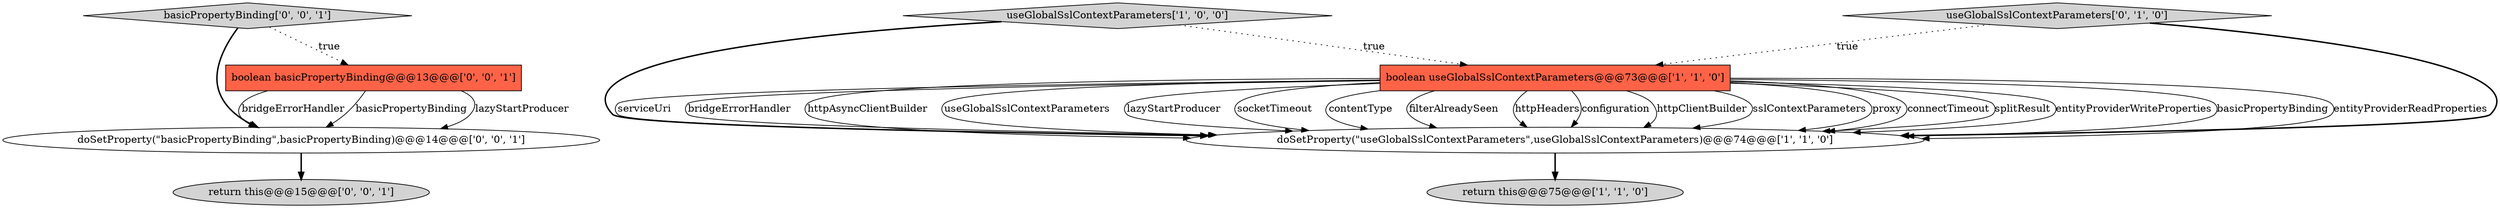 digraph {
6 [style = filled, label = "return this@@@15@@@['0', '0', '1']", fillcolor = lightgray, shape = ellipse image = "AAA0AAABBB3BBB"];
8 [style = filled, label = "doSetProperty(\"basicPropertyBinding\",basicPropertyBinding)@@@14@@@['0', '0', '1']", fillcolor = white, shape = ellipse image = "AAA0AAABBB3BBB"];
1 [style = filled, label = "useGlobalSslContextParameters['1', '0', '0']", fillcolor = lightgray, shape = diamond image = "AAA0AAABBB1BBB"];
4 [style = filled, label = "useGlobalSslContextParameters['0', '1', '0']", fillcolor = lightgray, shape = diamond image = "AAA0AAABBB2BBB"];
2 [style = filled, label = "doSetProperty(\"useGlobalSslContextParameters\",useGlobalSslContextParameters)@@@74@@@['1', '1', '0']", fillcolor = white, shape = ellipse image = "AAA0AAABBB1BBB"];
3 [style = filled, label = "boolean useGlobalSslContextParameters@@@73@@@['1', '1', '0']", fillcolor = tomato, shape = box image = "AAA0AAABBB1BBB"];
0 [style = filled, label = "return this@@@75@@@['1', '1', '0']", fillcolor = lightgray, shape = ellipse image = "AAA0AAABBB1BBB"];
5 [style = filled, label = "basicPropertyBinding['0', '0', '1']", fillcolor = lightgray, shape = diamond image = "AAA0AAABBB3BBB"];
7 [style = filled, label = "boolean basicPropertyBinding@@@13@@@['0', '0', '1']", fillcolor = tomato, shape = box image = "AAA0AAABBB3BBB"];
5->8 [style = bold, label=""];
3->2 [style = solid, label="serviceUri"];
3->2 [style = solid, label="bridgeErrorHandler"];
3->2 [style = solid, label="httpAsyncClientBuilder"];
8->6 [style = bold, label=""];
4->2 [style = bold, label=""];
3->2 [style = solid, label="useGlobalSslContextParameters"];
3->2 [style = solid, label="lazyStartProducer"];
3->2 [style = solid, label="socketTimeout"];
3->2 [style = solid, label="contentType"];
3->2 [style = solid, label="filterAlreadySeen"];
7->8 [style = solid, label="bridgeErrorHandler"];
3->2 [style = solid, label="httpHeaders"];
1->3 [style = dotted, label="true"];
3->2 [style = solid, label="configuration"];
2->0 [style = bold, label=""];
3->2 [style = solid, label="httpClientBuilder"];
4->3 [style = dotted, label="true"];
3->2 [style = solid, label="sslContextParameters"];
5->7 [style = dotted, label="true"];
3->2 [style = solid, label="proxy"];
7->8 [style = solid, label="basicPropertyBinding"];
3->2 [style = solid, label="connectTimeout"];
3->2 [style = solid, label="splitResult"];
1->2 [style = bold, label=""];
7->8 [style = solid, label="lazyStartProducer"];
3->2 [style = solid, label="entityProviderWriteProperties"];
3->2 [style = solid, label="basicPropertyBinding"];
3->2 [style = solid, label="entityProviderReadProperties"];
}
